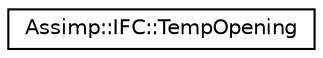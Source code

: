 digraph "Graphical Class Hierarchy"
{
  edge [fontname="Helvetica",fontsize="10",labelfontname="Helvetica",labelfontsize="10"];
  node [fontname="Helvetica",fontsize="10",shape=record];
  rankdir="LR";
  Node1 [label="Assimp::IFC::TempOpening",height=0.2,width=0.4,color="black", fillcolor="white", style="filled",URL="$struct_assimp_1_1_i_f_c_1_1_temp_opening.html"];
}

